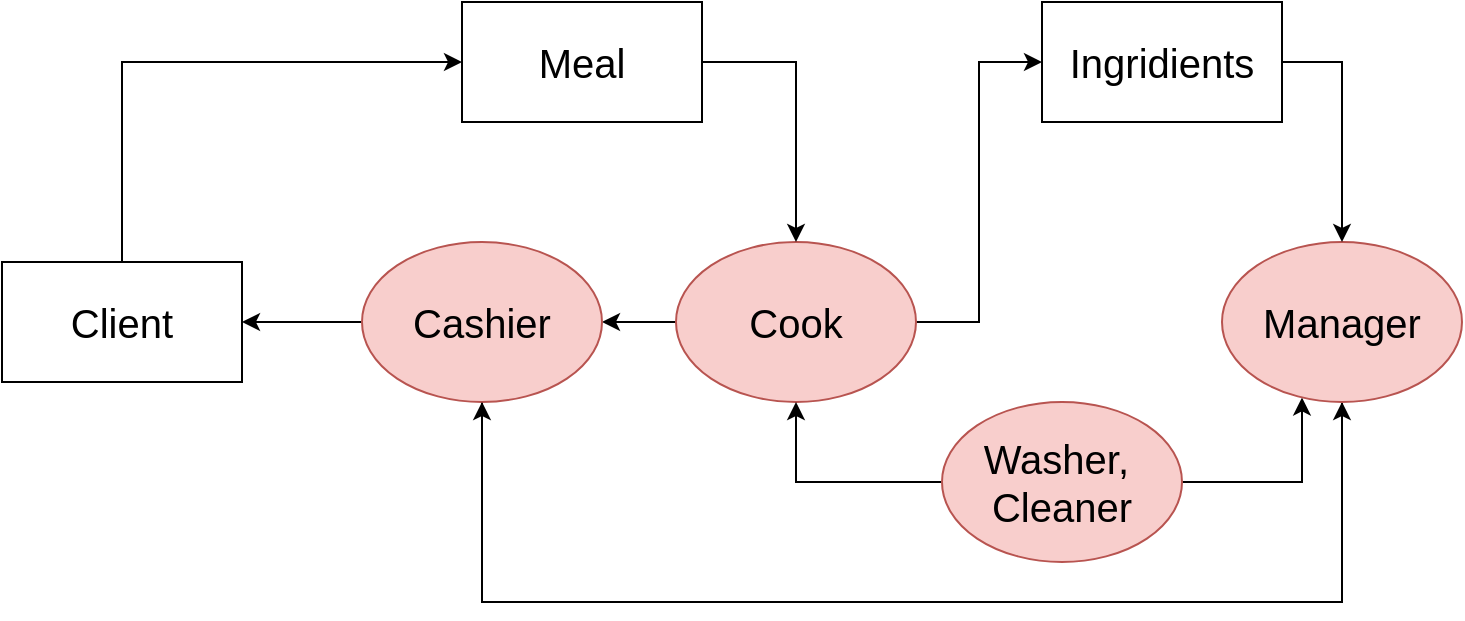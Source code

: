 <mxfile version="12.5.5" type="github"><diagram id="qLQvvm4In_CUPCr6kVgr" name="Page-1"><mxGraphModel dx="1422" dy="751" grid="1" gridSize="10" guides="1" tooltips="1" connect="1" arrows="1" fold="1" page="1" pageScale="1" pageWidth="827" pageHeight="1169" math="0" shadow="0"><root><mxCell id="0"/><mxCell id="1" parent="0"/><mxCell id="zGI5jvxpBMbpLYbNhj6j-16" style="edgeStyle=orthogonalEdgeStyle;rounded=0;orthogonalLoop=1;jettySize=auto;html=1;entryX=1;entryY=0.5;entryDx=0;entryDy=0;fontSize=20;" edge="1" parent="1" source="zGI5jvxpBMbpLYbNhj6j-1" target="zGI5jvxpBMbpLYbNhj6j-2"><mxGeometry relative="1" as="geometry"/></mxCell><mxCell id="zGI5jvxpBMbpLYbNhj6j-29" style="edgeStyle=orthogonalEdgeStyle;rounded=0;orthogonalLoop=1;jettySize=auto;html=1;entryX=0;entryY=0.5;entryDx=0;entryDy=0;fontSize=20;" edge="1" parent="1" source="zGI5jvxpBMbpLYbNhj6j-1" target="zGI5jvxpBMbpLYbNhj6j-21"><mxGeometry relative="1" as="geometry"/></mxCell><mxCell id="zGI5jvxpBMbpLYbNhj6j-1" value="Сook" style="ellipse;whiteSpace=wrap;html=1;fontSize=20;fillColor=#f8cecc;strokeColor=#b85450;" vertex="1" parent="1"><mxGeometry x="367" y="160" width="120" height="80" as="geometry"/></mxCell><mxCell id="zGI5jvxpBMbpLYbNhj6j-15" style="edgeStyle=orthogonalEdgeStyle;rounded=0;orthogonalLoop=1;jettySize=auto;html=1;entryX=1;entryY=0.5;entryDx=0;entryDy=0;fontSize=20;" edge="1" parent="1" source="zGI5jvxpBMbpLYbNhj6j-2" target="zGI5jvxpBMbpLYbNhj6j-14"><mxGeometry relative="1" as="geometry"/></mxCell><mxCell id="zGI5jvxpBMbpLYbNhj6j-24" style="edgeStyle=orthogonalEdgeStyle;rounded=0;orthogonalLoop=1;jettySize=auto;html=1;exitX=0.5;exitY=1;exitDx=0;exitDy=0;entryX=0.5;entryY=1;entryDx=0;entryDy=0;fontSize=20;" edge="1" parent="1" source="zGI5jvxpBMbpLYbNhj6j-2" target="zGI5jvxpBMbpLYbNhj6j-5"><mxGeometry relative="1" as="geometry"><Array as="points"><mxPoint x="270" y="340"/><mxPoint x="700" y="340"/></Array></mxGeometry></mxCell><mxCell id="zGI5jvxpBMbpLYbNhj6j-2" value="Cashier" style="ellipse;whiteSpace=wrap;html=1;fontSize=20;fillColor=#f8cecc;strokeColor=#b85450;" vertex="1" parent="1"><mxGeometry x="210" y="160" width="120" height="80" as="geometry"/></mxCell><mxCell id="zGI5jvxpBMbpLYbNhj6j-25" style="edgeStyle=orthogonalEdgeStyle;rounded=0;orthogonalLoop=1;jettySize=auto;html=1;fontSize=20;" edge="1" parent="1" source="zGI5jvxpBMbpLYbNhj6j-4" target="zGI5jvxpBMbpLYbNhj6j-5"><mxGeometry relative="1" as="geometry"><Array as="points"><mxPoint x="680" y="280"/></Array></mxGeometry></mxCell><mxCell id="zGI5jvxpBMbpLYbNhj6j-31" style="edgeStyle=orthogonalEdgeStyle;rounded=0;orthogonalLoop=1;jettySize=auto;html=1;entryX=0.5;entryY=1;entryDx=0;entryDy=0;fontSize=20;" edge="1" parent="1" source="zGI5jvxpBMbpLYbNhj6j-4" target="zGI5jvxpBMbpLYbNhj6j-1"><mxGeometry relative="1" as="geometry"/></mxCell><mxCell id="zGI5jvxpBMbpLYbNhj6j-4" value="Washer,&amp;nbsp;&lt;br&gt;Cleaner" style="ellipse;whiteSpace=wrap;html=1;fontSize=20;fillColor=#f8cecc;strokeColor=#b85450;" vertex="1" parent="1"><mxGeometry x="500" y="240" width="120" height="80" as="geometry"/></mxCell><mxCell id="zGI5jvxpBMbpLYbNhj6j-30" style="edgeStyle=orthogonalEdgeStyle;rounded=0;orthogonalLoop=1;jettySize=auto;html=1;fontSize=20;" edge="1" parent="1" source="zGI5jvxpBMbpLYbNhj6j-5"><mxGeometry relative="1" as="geometry"><mxPoint x="270" y="240" as="targetPoint"/><Array as="points"><mxPoint x="700" y="340"/><mxPoint x="270" y="340"/></Array></mxGeometry></mxCell><mxCell id="zGI5jvxpBMbpLYbNhj6j-5" value="Manager" style="ellipse;whiteSpace=wrap;html=1;fontSize=20;fillColor=#f8cecc;strokeColor=#b85450;" vertex="1" parent="1"><mxGeometry x="640" y="160" width="120" height="80" as="geometry"/></mxCell><mxCell id="zGI5jvxpBMbpLYbNhj6j-17" style="edgeStyle=orthogonalEdgeStyle;rounded=0;orthogonalLoop=1;jettySize=auto;html=1;fontSize=20;entryX=0.5;entryY=0;entryDx=0;entryDy=0;exitX=1;exitY=0.5;exitDx=0;exitDy=0;" edge="1" parent="1" source="zGI5jvxpBMbpLYbNhj6j-6" target="zGI5jvxpBMbpLYbNhj6j-1"><mxGeometry relative="1" as="geometry"><mxPoint x="470" y="90" as="targetPoint"/></mxGeometry></mxCell><mxCell id="zGI5jvxpBMbpLYbNhj6j-6" value="Meal" style="rounded=0;whiteSpace=wrap;html=1;fontSize=20;" vertex="1" parent="1"><mxGeometry x="260" y="40" width="120" height="60" as="geometry"/></mxCell><mxCell id="zGI5jvxpBMbpLYbNhj6j-26" style="edgeStyle=orthogonalEdgeStyle;rounded=0;orthogonalLoop=1;jettySize=auto;html=1;entryX=0;entryY=0.5;entryDx=0;entryDy=0;fontSize=20;" edge="1" parent="1" source="zGI5jvxpBMbpLYbNhj6j-14" target="zGI5jvxpBMbpLYbNhj6j-6"><mxGeometry relative="1" as="geometry"><Array as="points"><mxPoint x="90" y="70"/></Array></mxGeometry></mxCell><mxCell id="zGI5jvxpBMbpLYbNhj6j-14" value="Client" style="rounded=0;whiteSpace=wrap;html=1;fontSize=20;" vertex="1" parent="1"><mxGeometry x="30" y="170" width="120" height="60" as="geometry"/></mxCell><mxCell id="zGI5jvxpBMbpLYbNhj6j-28" style="edgeStyle=orthogonalEdgeStyle;rounded=0;orthogonalLoop=1;jettySize=auto;html=1;exitX=1;exitY=0.5;exitDx=0;exitDy=0;entryX=0.5;entryY=0;entryDx=0;entryDy=0;fontSize=20;" edge="1" parent="1" source="zGI5jvxpBMbpLYbNhj6j-21" target="zGI5jvxpBMbpLYbNhj6j-5"><mxGeometry relative="1" as="geometry"/></mxCell><mxCell id="zGI5jvxpBMbpLYbNhj6j-21" value="Ingridients" style="rounded=0;whiteSpace=wrap;html=1;fontSize=20;" vertex="1" parent="1"><mxGeometry x="550" y="40" width="120" height="60" as="geometry"/></mxCell></root></mxGraphModel></diagram></mxfile>